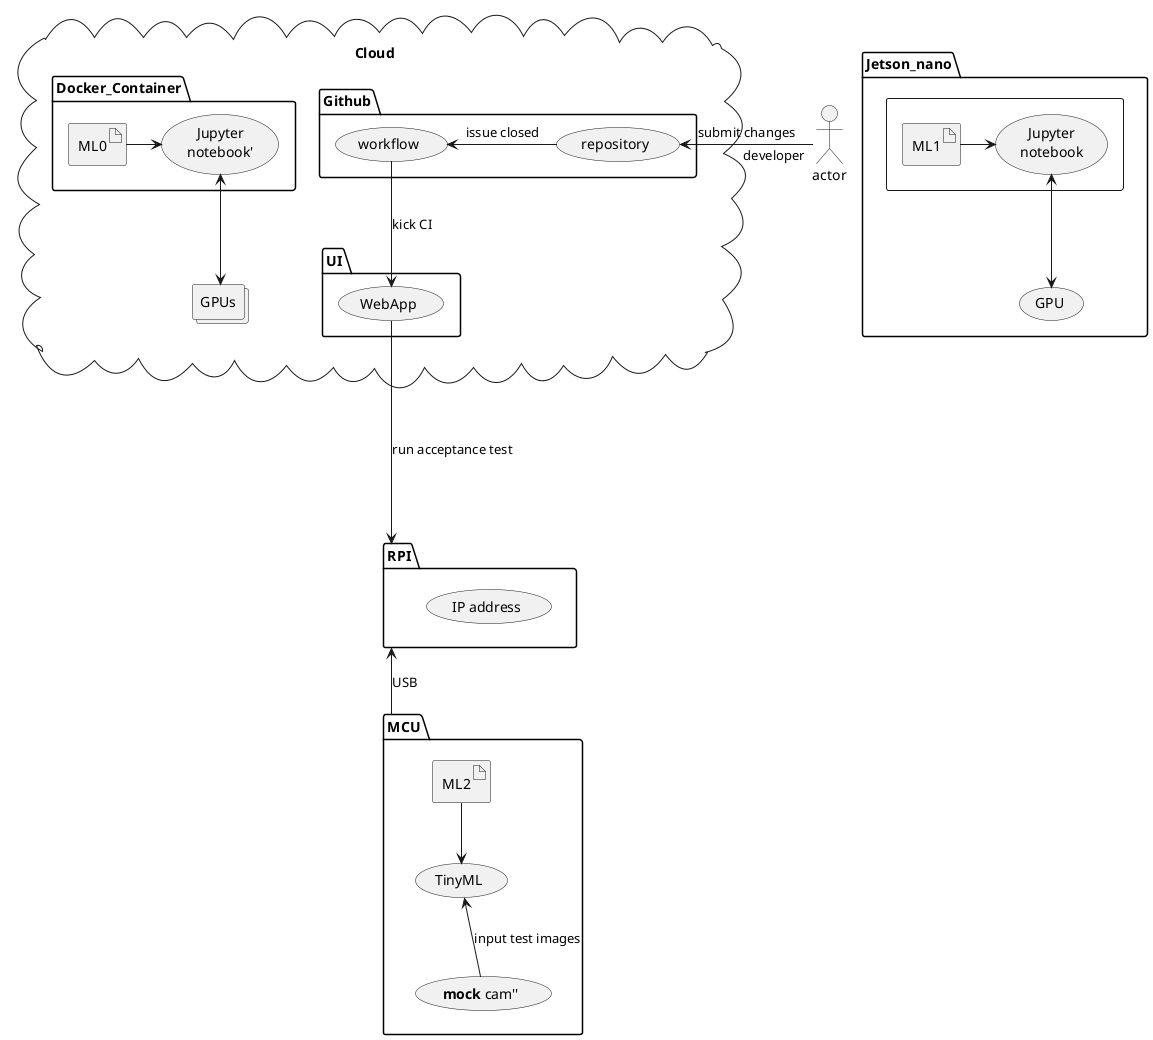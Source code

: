 @startuml

'title "Test 3 environments at once with mock cam"

cloud Cloud {
	package Github {
		(workflow) <- (repository) : issue closed
	}

	package UI {
		(workflow) -down-> (WebApp) : kick CI
		
	}
	package Docker_Container {
		  artifact "ML0"
		  (Jupyter\nnotebook')
	}
	collections "GPUs"
"ML0" -right-> (Jupyter\nnotebook')
(Jupyter\nnotebook') <-down-> GPUs
}

actor "developer" --left--> (repository) : submit changes

package Jetson_nano {
	rectangle {
		  artifact "ML1"
		  (Jupyter\nnotebook)
	}

"ML1" -right-> (Jupyter\nnotebook)
(Jupyter\nnotebook) <-down-> (GPU)
}

(WebApp) --down--> RPI : run acceptance test

package RPI {
	(IP address)
}

package MCU {
        artifact "ML2"
	ML2 -down-> (TinyML)
	(TinyML) <-down- (**mock** cam'') : input test images 
}

RPI <-down- MCU : USB


@enduml